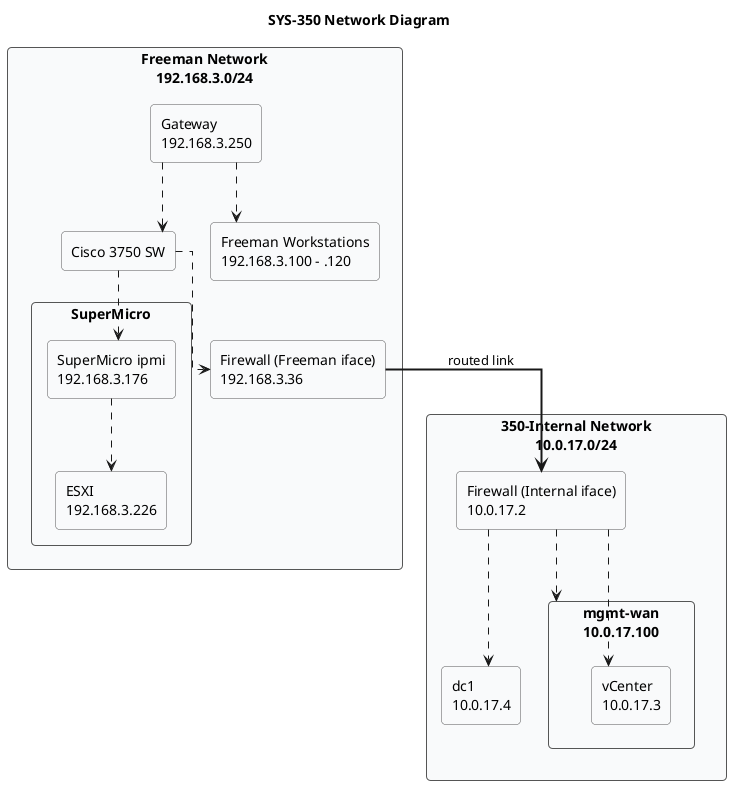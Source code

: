 @startuml FreemanNetwork
skinparam linetype ortho
skinparam rectangle {
  BackgroundColor #f9fafb
  BorderColor #555
  RoundCorner 8
}

title SYS-350 Network Diagram

rectangle "Freeman Network\n192.168.3.0/24" as FREEMAN {
  rectangle "Gateway\n192.168.3.250" as GW
  rectangle "Cisco 3750 SW" as SW
  rectangle "Firewall (Freeman iface)\n192.168.3.36" as LINK_FREEMAN
  rectangle "Freeman Workstations\n192.168.3.100 – .120" as WS
    rectangle "SuperMicro" as SERVER {
        rectangle "SuperMicro ipmi\n192.168.3.176" as IPMI
        rectangle "ESXI\n192.168.3.226" as ESXI
    }
}

rectangle "350-Internal Network\n10.0.17.0/24" as INTERNAL {
  rectangle "Firewall (Internal iface)\n10.0.17.2" as LINK_INTERNAL
  rectangle "dc1\n10.0.17.4" as DC1
    rectangle "mgmt-wan\n10.0.17.100" as MGMT {
        rectangle "vCenter\n10.0.17.3" as vCenter

    }
}



' --- Connections ---
SW -[dashed]-> LINK_FREEMAN
GW -[dashed]-> SW
GW -[dashed]-> WS
LINK_FREEMAN -[bold]-> LINK_INTERNAL : routed link
LINK_INTERNAL -[dashed]-> DC1
LINK_INTERNAL -[dashed]-> MGMT
LINK_INTERNAL -[dashed]-> vCenter
SW -[dashed]-> IPMI
IPMI -[dashed]-> ESXI


@enduml
